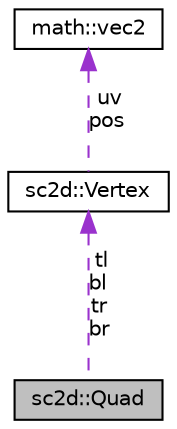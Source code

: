 digraph "sc2d::Quad"
{
  edge [fontname="Helvetica",fontsize="10",labelfontname="Helvetica",labelfontsize="10"];
  node [fontname="Helvetica",fontsize="10",shape=record];
  Node1 [label="sc2d::Quad",height=0.2,width=0.4,color="black", fillcolor="grey75", style="filled", fontcolor="black"];
  Node2 -> Node1 [dir="back",color="darkorchid3",fontsize="10",style="dashed",label=" tl\nbl\ntr\nbr" ,fontname="Helvetica"];
  Node2 [label="sc2d::Vertex",height=0.2,width=0.4,color="black", fillcolor="white", style="filled",URL="$structsc2d_1_1Vertex.html"];
  Node3 -> Node2 [dir="back",color="darkorchid3",fontsize="10",style="dashed",label=" uv\npos" ,fontname="Helvetica"];
  Node3 [label="math::vec2",height=0.2,width=0.4,color="black", fillcolor="white", style="filled",URL="$structmath_1_1vec2.html",tooltip="Two dimensional vector. "];
}
